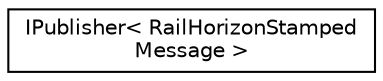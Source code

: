 digraph "Graphical Class Hierarchy"
{
 // LATEX_PDF_SIZE
  edge [fontname="Helvetica",fontsize="10",labelfontname="Helvetica",labelfontsize="10"];
  node [fontname="Helvetica",fontsize="10",shape=record];
  rankdir="LR";
  Node0 [label="IPublisher\< RailHorizonStamped\lMessage \>",height=0.2,width=0.4,color="black", fillcolor="white", style="filled",URL="$classIPublisher.html",tooltip=" "];
}
